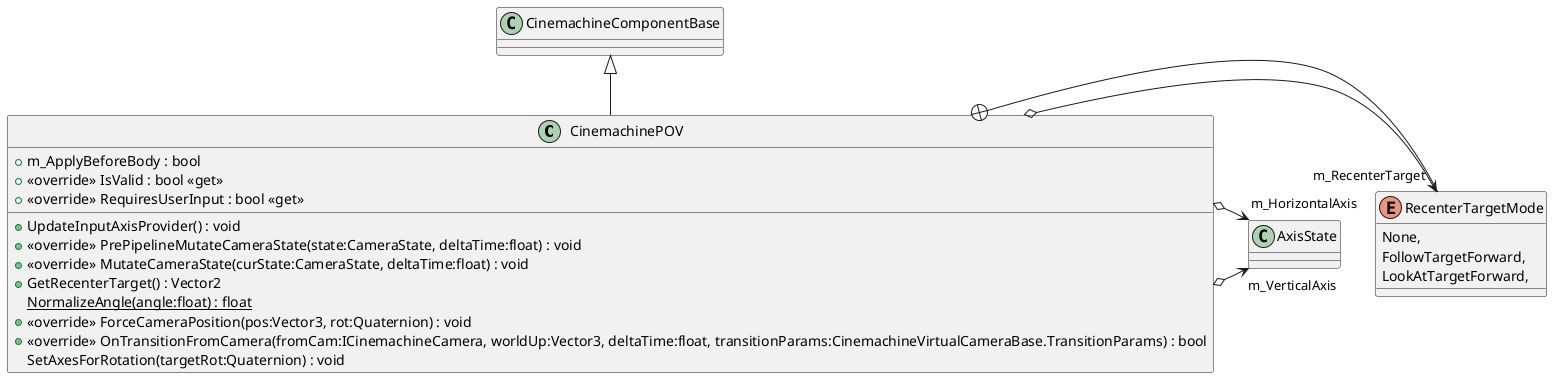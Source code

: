 @startuml
class CinemachinePOV {
    + m_ApplyBeforeBody : bool
    + <<override>> IsValid : bool <<get>>
    + UpdateInputAxisProvider() : void
    + <<override>> PrePipelineMutateCameraState(state:CameraState, deltaTime:float) : void
    + <<override>> MutateCameraState(curState:CameraState, deltaTime:float) : void
    + GetRecenterTarget() : Vector2
    {static} NormalizeAngle(angle:float) : float
    + <<override>> ForceCameraPosition(pos:Vector3, rot:Quaternion) : void
    + <<override>> OnTransitionFromCamera(fromCam:ICinemachineCamera, worldUp:Vector3, deltaTime:float, transitionParams:CinemachineVirtualCameraBase.TransitionParams) : bool
    + <<override>> RequiresUserInput : bool <<get>>
    SetAxesForRotation(targetRot:Quaternion) : void
}
enum RecenterTargetMode {
    None,
    FollowTargetForward,
    LookAtTargetForward,
}
CinemachineComponentBase <|-- CinemachinePOV
CinemachinePOV o-> "m_RecenterTarget" RecenterTargetMode
CinemachinePOV o-> "m_VerticalAxis" AxisState
CinemachinePOV o-> "m_HorizontalAxis" AxisState
CinemachinePOV +-- RecenterTargetMode
@enduml
